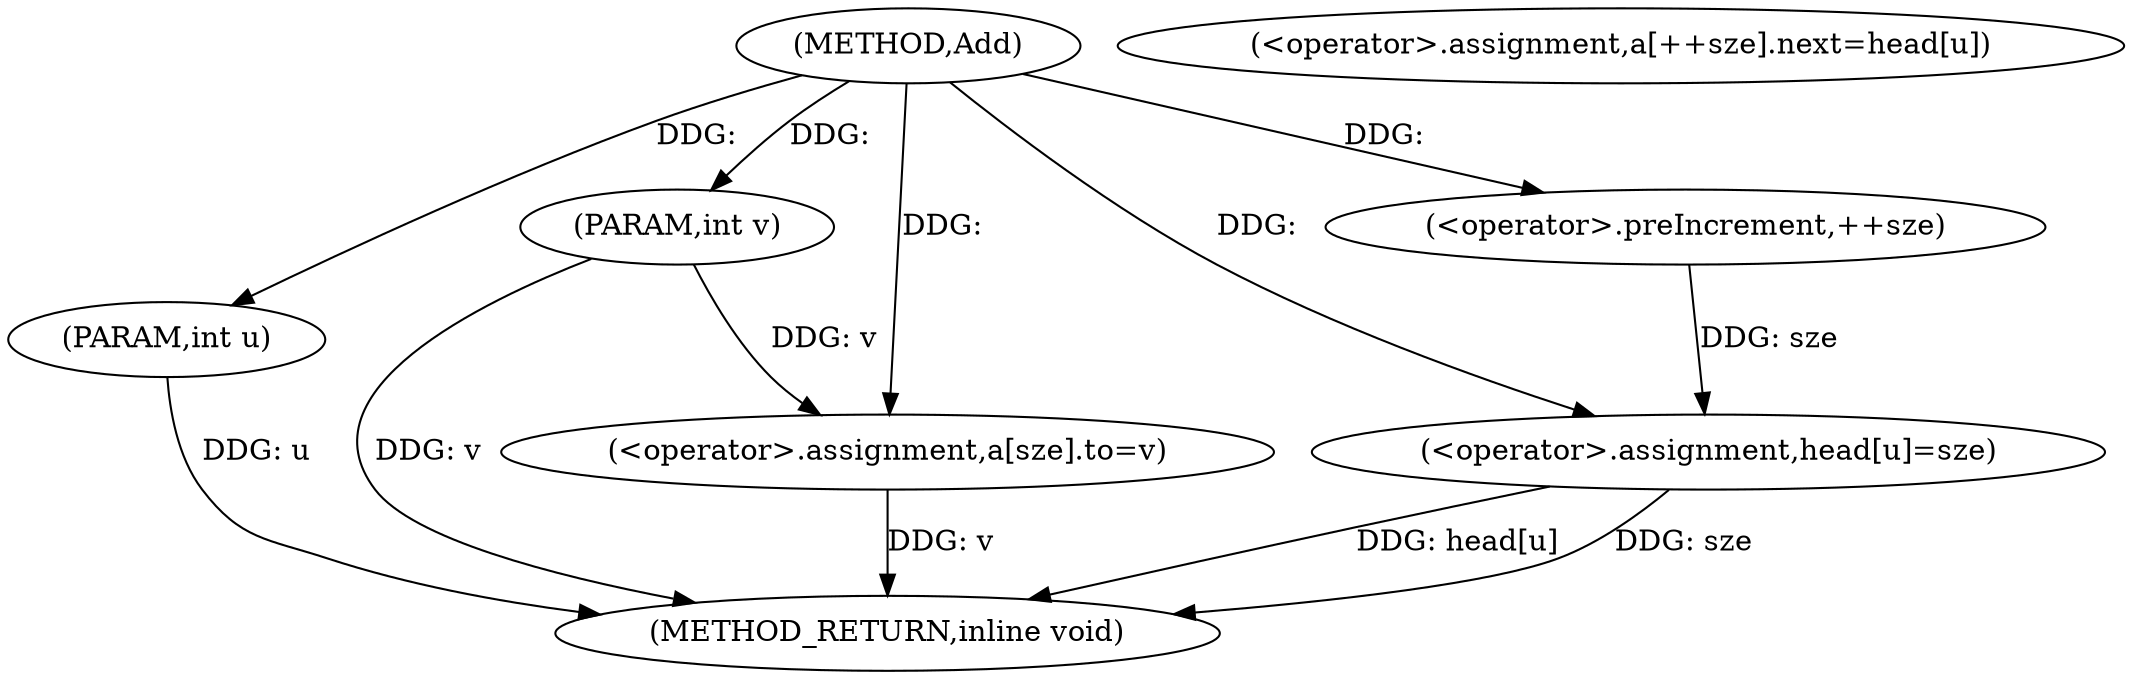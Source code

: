 digraph "Add" {  
"1000181" [label = "(METHOD,Add)" ]
"1000209" [label = "(METHOD_RETURN,inline void)" ]
"1000182" [label = "(PARAM,int u)" ]
"1000183" [label = "(PARAM,int v)" ]
"1000186" [label = "(<operator>.assignment,a[++sze].next=head[u])" ]
"1000197" [label = "(<operator>.assignment,a[sze].to=v)" ]
"1000204" [label = "(<operator>.assignment,head[u]=sze)" ]
"1000190" [label = "(<operator>.preIncrement,++sze)" ]
  "1000182" -> "1000209"  [ label = "DDG: u"] 
  "1000183" -> "1000209"  [ label = "DDG: v"] 
  "1000197" -> "1000209"  [ label = "DDG: v"] 
  "1000204" -> "1000209"  [ label = "DDG: head[u]"] 
  "1000204" -> "1000209"  [ label = "DDG: sze"] 
  "1000181" -> "1000182"  [ label = "DDG: "] 
  "1000181" -> "1000183"  [ label = "DDG: "] 
  "1000183" -> "1000197"  [ label = "DDG: v"] 
  "1000181" -> "1000197"  [ label = "DDG: "] 
  "1000190" -> "1000204"  [ label = "DDG: sze"] 
  "1000181" -> "1000204"  [ label = "DDG: "] 
  "1000181" -> "1000190"  [ label = "DDG: "] 
}
